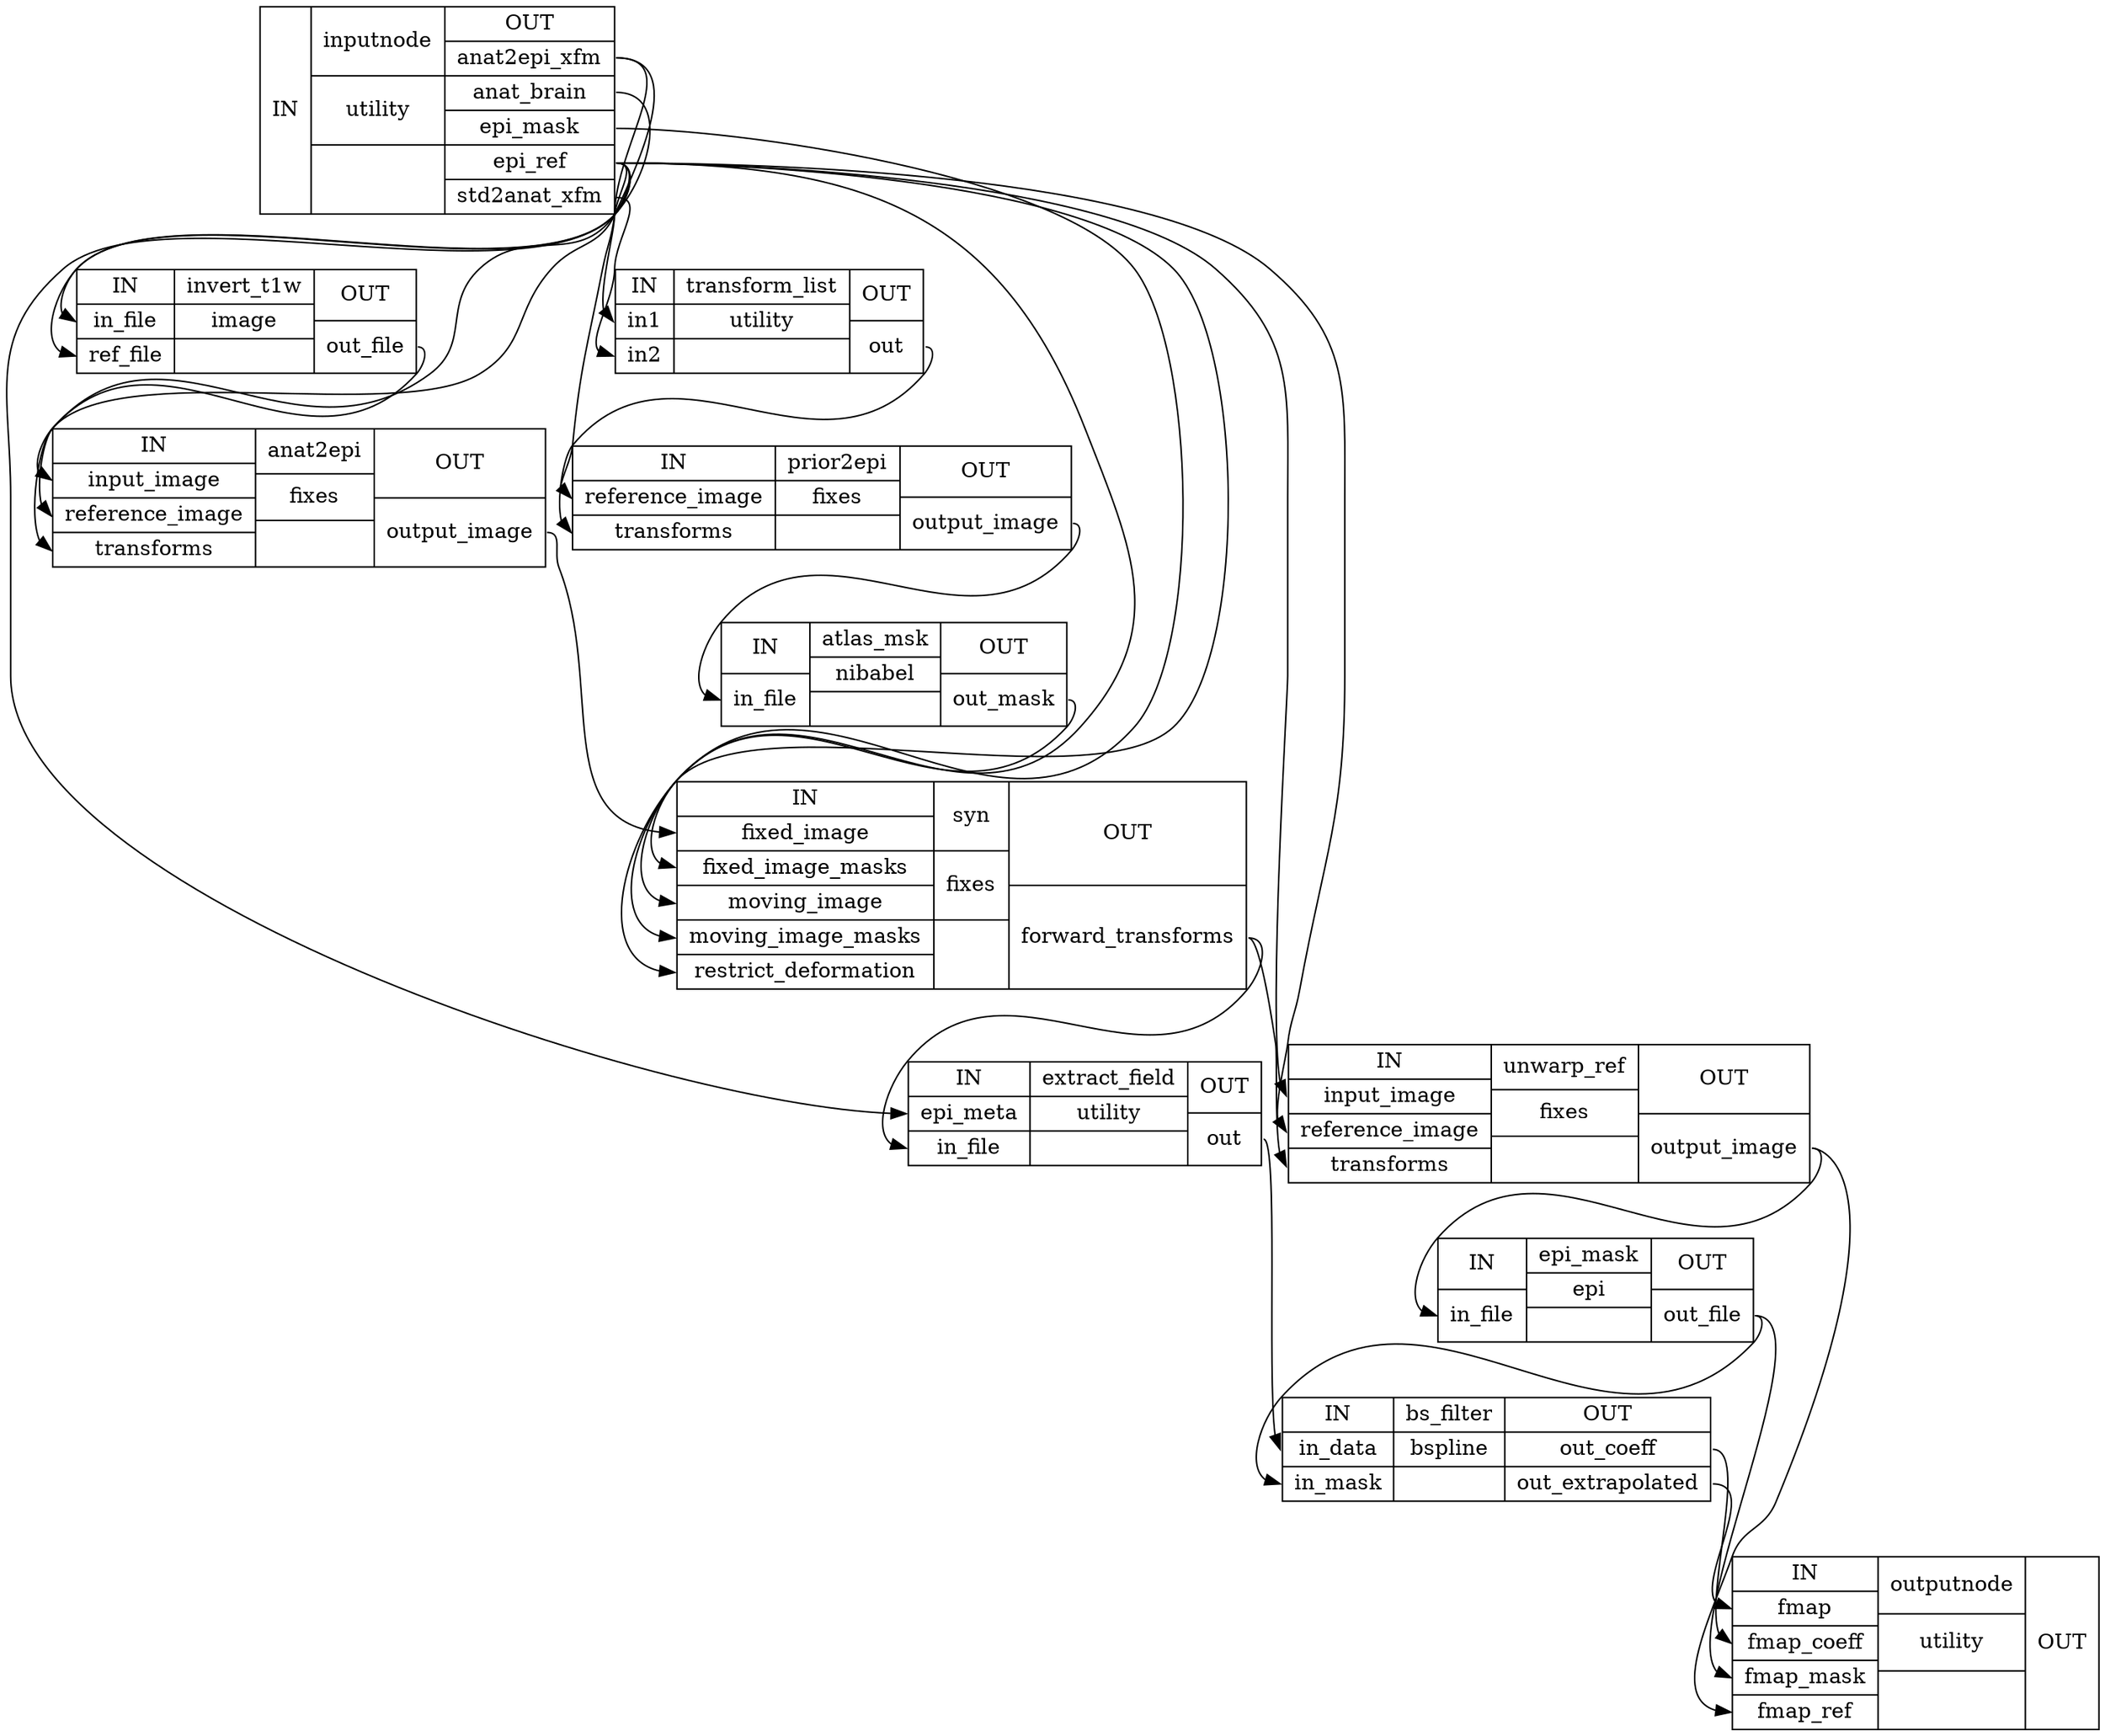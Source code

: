 digraph structs {
node [shape=record];
syn_sdc_wfinputnode [label="{IN}|{ inputnode | utility |  }|{OUT|<outanat2epixfm> anat2epi_xfm|<outanatbrain> anat_brain|<outepimask> epi_mask|<outepiref> epi_ref|<outstd2anatxfm> std2anat_xfm}"];
syn_sdc_wfinvert_t1w [label="{IN|<ininfile> in_file|<inreffile> ref_file}|{ invert_t1w | image |  }|{OUT|<outoutfile> out_file}"];
syn_sdc_wfanat2epi [label="{IN|<ininputimage> input_image|<inreferenceimage> reference_image|<intransforms> transforms}|{ anat2epi | fixes |  }|{OUT|<outoutputimage> output_image}"];
syn_sdc_wftransform_list [label="{IN|<inin1> in1|<inin2> in2}|{ transform_list | utility |  }|{OUT|<outout> out}"];
syn_sdc_wfprior2epi [label="{IN|<inreferenceimage> reference_image|<intransforms> transforms}|{ prior2epi | fixes |  }|{OUT|<outoutputimage> output_image}"];
syn_sdc_wfatlas_msk [label="{IN|<ininfile> in_file}|{ atlas_msk | nibabel |  }|{OUT|<outoutmask> out_mask}"];
syn_sdc_wfsyn [label="{IN|<infixedimage> fixed_image|<infixedimagemasks> fixed_image_masks|<inmovingimage> moving_image|<inmovingimagemasks> moving_image_masks|<inrestrictdeformation> restrict_deformation}|{ syn | fixes |  }|{OUT|<outforwardtransforms> forward_transforms}"];
syn_sdc_wfunwarp_ref [label="{IN|<ininputimage> input_image|<inreferenceimage> reference_image|<intransforms> transforms}|{ unwarp_ref | fixes |  }|{OUT|<outoutputimage> output_image}"];
syn_sdc_wfepi_mask [label="{IN|<ininfile> in_file}|{ epi_mask | epi |  }|{OUT|<outoutfile> out_file}"];
syn_sdc_wfextract_field [label="{IN|<inepimeta> epi_meta|<ininfile> in_file}|{ extract_field | utility |  }|{OUT|<outout> out}"];
syn_sdc_wfbs_filter [label="{IN|<inindata> in_data|<ininmask> in_mask}|{ bs_filter | bspline |  }|{OUT|<outoutcoeff> out_coeff|<outoutextrapolated> out_extrapolated}"];
syn_sdc_wfoutputnode [label="{IN|<infmap> fmap|<infmapcoeff> fmap_coeff|<infmapmask> fmap_mask|<infmapref> fmap_ref}|{ outputnode | utility |  }|{OUT}"];
syn_sdc_wfanat2epi:outoutputimage:e -> syn_sdc_wfsyn:infixedimage:w;
syn_sdc_wfatlas_msk:outoutmask:e -> syn_sdc_wfsyn:infixedimagemasks:w;
syn_sdc_wfbs_filter:outoutcoeff:e -> syn_sdc_wfoutputnode:infmapcoeff:w;
syn_sdc_wfbs_filter:outoutextrapolated:e -> syn_sdc_wfoutputnode:infmap:w;
syn_sdc_wfepi_mask:outoutfile:e -> syn_sdc_wfbs_filter:ininmask:w;
syn_sdc_wfepi_mask:outoutfile:e -> syn_sdc_wfoutputnode:infmapmask:w;
syn_sdc_wfextract_field:outout:e -> syn_sdc_wfbs_filter:inindata:w;
syn_sdc_wfinputnode:outanat2epixfm:e -> syn_sdc_wfanat2epi:intransforms:w;
syn_sdc_wfinputnode:outanat2epixfm:e -> syn_sdc_wftransform_list:inin1:w;
syn_sdc_wfinputnode:outanatbrain:e -> syn_sdc_wfinvert_t1w:ininfile:w;
syn_sdc_wfinputnode:outepimask:e -> syn_sdc_wfsyn:inmovingimagemasks:w;
syn_sdc_wfinputnode:outepiref:e -> syn_sdc_wfanat2epi:inreferenceimage:w;
syn_sdc_wfinputnode:outepiref:e -> syn_sdc_wfextract_field:inepimeta:w;
syn_sdc_wfinputnode:outepiref:e -> syn_sdc_wfinvert_t1w:inreffile:w;
syn_sdc_wfinputnode:outepiref:e -> syn_sdc_wfprior2epi:inreferenceimage:w;
syn_sdc_wfinputnode:outepiref:e -> syn_sdc_wfsyn:inmovingimage:w;
syn_sdc_wfinputnode:outepiref:e -> syn_sdc_wfsyn:inrestrictdeformation:w;
syn_sdc_wfinputnode:outepiref:e -> syn_sdc_wfunwarp_ref:ininputimage:w;
syn_sdc_wfinputnode:outepiref:e -> syn_sdc_wfunwarp_ref:inreferenceimage:w;
syn_sdc_wfinputnode:outstd2anatxfm:e -> syn_sdc_wftransform_list:inin2:w;
syn_sdc_wfinvert_t1w:outoutfile:e -> syn_sdc_wfanat2epi:ininputimage:w;
syn_sdc_wfprior2epi:outoutputimage:e -> syn_sdc_wfatlas_msk:ininfile:w;
syn_sdc_wfsyn:outforwardtransforms:e -> syn_sdc_wfextract_field:ininfile:w;
syn_sdc_wfsyn:outforwardtransforms:e -> syn_sdc_wfunwarp_ref:intransforms:w;
syn_sdc_wftransform_list:outout:e -> syn_sdc_wfprior2epi:intransforms:w;
syn_sdc_wfunwarp_ref:outoutputimage:e -> syn_sdc_wfepi_mask:ininfile:w;
syn_sdc_wfunwarp_ref:outoutputimage:e -> syn_sdc_wfoutputnode:infmapref:w;
}